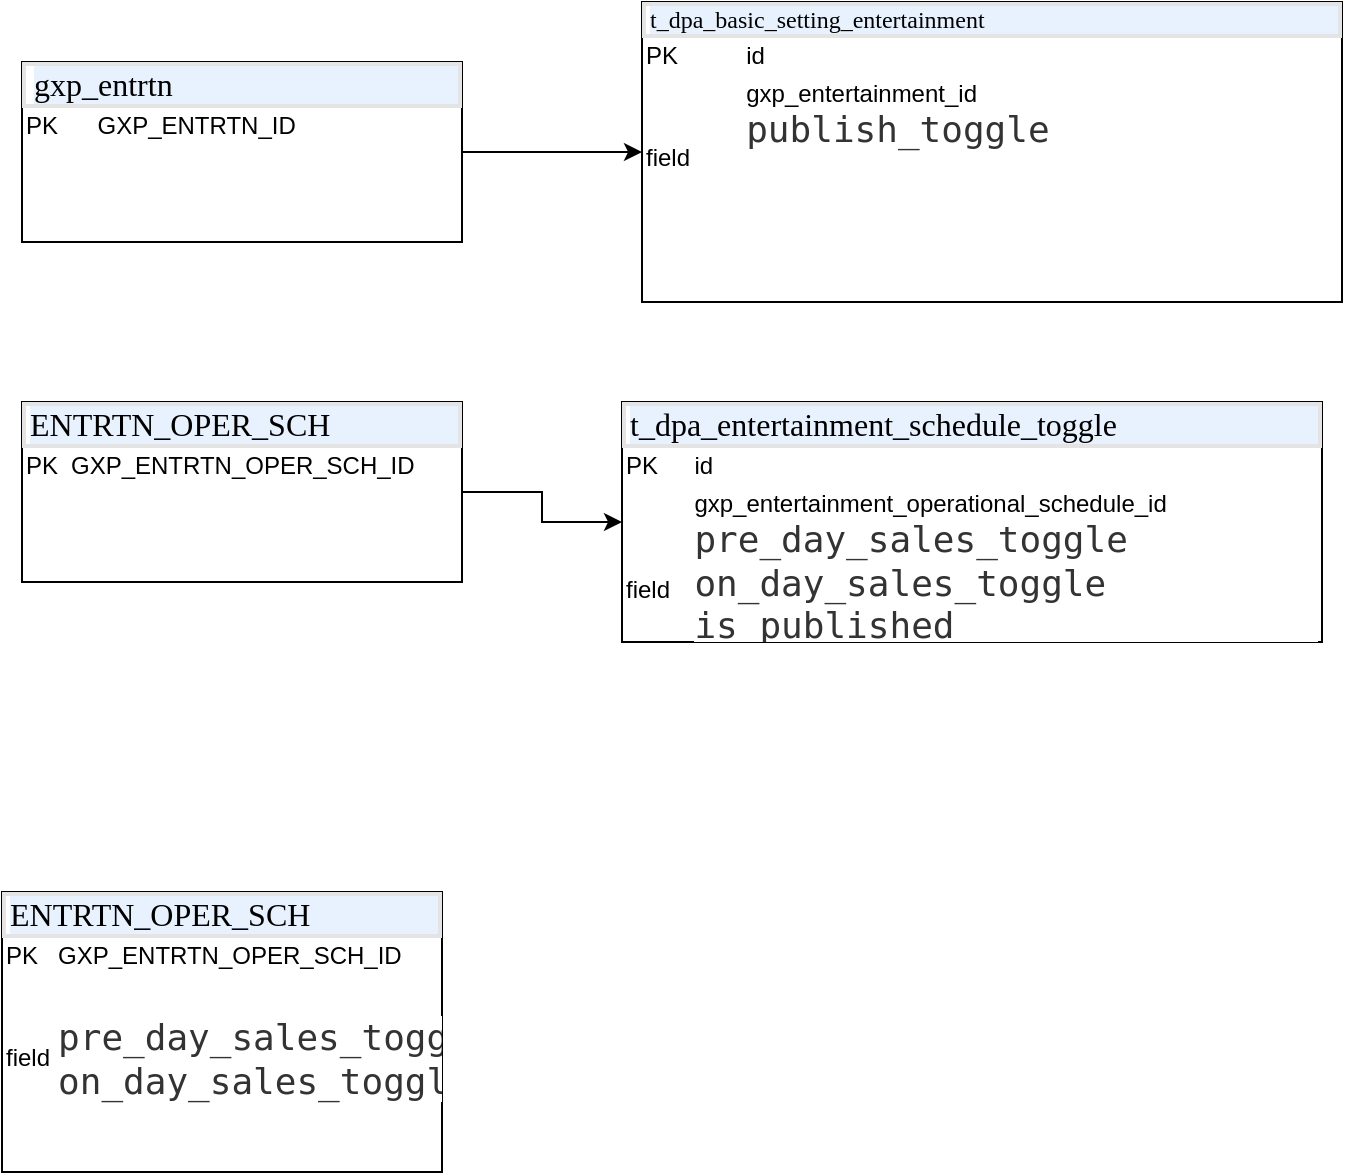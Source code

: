 <mxfile version="21.6.5" type="github">
  <diagram id="C5RBs43oDa-KdzZeNtuy" name="Page-1">
    <mxGraphModel dx="1306" dy="726" grid="1" gridSize="10" guides="1" tooltips="1" connect="1" arrows="1" fold="1" page="1" pageScale="1" pageWidth="827" pageHeight="1169" math="0" shadow="0">
      <root>
        <mxCell id="WIyWlLk6GJQsqaUBKTNV-0" />
        <mxCell id="WIyWlLk6GJQsqaUBKTNV-1" parent="WIyWlLk6GJQsqaUBKTNV-0" />
        <mxCell id="-ynvjf70cYfotxJSQ-TS-6" value="" style="edgeStyle=orthogonalEdgeStyle;rounded=0;orthogonalLoop=1;jettySize=auto;html=1;" edge="1" parent="WIyWlLk6GJQsqaUBKTNV-1" source="-ynvjf70cYfotxJSQ-TS-0" target="-ynvjf70cYfotxJSQ-TS-5">
          <mxGeometry relative="1" as="geometry" />
        </mxCell>
        <mxCell id="-ynvjf70cYfotxJSQ-TS-0" value="&lt;div style=&quot;box-sizing:border-box;width:100%;background:#e4e4e4;padding:2px;&quot;&gt;&lt;div style=&quot;background-color:#ffffff;padding:0px 0px 0px 2px;&quot;&gt;&lt;div style=&quot;font-family: Menlo; font-size: 12pt;&quot;&gt;&lt;p style=&quot;background-color:#e8f2fe;margin:0;&quot;&gt;ENTRTN_OPER_SCH&lt;/p&gt;&lt;/div&gt;&lt;/div&gt;&lt;/div&gt;&lt;table style=&quot;width:100%;font-size:1em;&quot; cellpadding=&quot;2&quot; cellspacing=&quot;0&quot;&gt;&lt;tbody&gt;&lt;tr&gt;&lt;td&gt;PK&lt;/td&gt;&lt;td&gt;GXP_ENTRTN_OPER_SCH_ID&lt;/td&gt;&lt;/tr&gt;&lt;tr&gt;&lt;td&gt;&lt;br&gt;&lt;/td&gt;&lt;td&gt;&lt;br&gt;&lt;/td&gt;&lt;/tr&gt;&lt;tr&gt;&lt;td&gt;&lt;/td&gt;&lt;td&gt;&lt;br&gt;&lt;/td&gt;&lt;/tr&gt;&lt;/tbody&gt;&lt;/table&gt;" style="verticalAlign=top;align=left;overflow=fill;html=1;whiteSpace=wrap;" vertex="1" parent="WIyWlLk6GJQsqaUBKTNV-1">
          <mxGeometry x="30" y="270" width="220" height="90" as="geometry" />
        </mxCell>
        <mxCell id="-ynvjf70cYfotxJSQ-TS-5" value="&lt;div style=&quot;box-sizing:border-box;width:100%;background:#e4e4e4;padding:2px;&quot;&gt;&lt;div style=&quot;background-color:#ffffff;padding:0px 0px 0px 2px;&quot;&gt;&lt;div style=&quot;font-family: Menlo; font-size: 12pt;&quot;&gt;&lt;p style=&quot;background-color:#e8f2fe;margin:0;&quot;&gt;t_dpa_entertainment_schedule_toggle&lt;/p&gt;&lt;/div&gt;&lt;/div&gt;&lt;/div&gt;&lt;table style=&quot;width:100%;font-size:1em;&quot; cellpadding=&quot;2&quot; cellspacing=&quot;0&quot;&gt;&lt;tbody&gt;&lt;tr&gt;&lt;td&gt;PK&lt;/td&gt;&lt;td&gt;id&lt;/td&gt;&lt;/tr&gt;&lt;tr&gt;&lt;td&gt;field&lt;/td&gt;&lt;td&gt;gxp_entertainment_operational_schedule_id&lt;br&gt;&lt;div style=&quot;background-color: rgb(255, 255, 255); color: rgb(51, 51, 51); font-family: Menlo-Regular, monospace; font-size: 13.5pt;&quot;&gt;pre_day_sales_toggle&lt;/div&gt;&lt;div style=&quot;background-color: rgb(255, 255, 255); color: rgb(51, 51, 51); font-family: Menlo-Regular, monospace; font-size: 13.5pt;&quot;&gt;on_day_sales_toggle&lt;/div&gt;&lt;div style=&quot;background-color: rgb(255, 255, 255); color: rgb(51, 51, 51); font-family: Menlo-Regular, monospace; font-size: 13.5pt;&quot;&gt;is_published&lt;/div&gt;&lt;div style=&quot;background-color: rgb(255, 255, 255); color: rgb(51, 51, 51); font-family: Menlo-Regular, monospace; font-size: 13.5pt;&quot;&gt;&lt;br&gt;&lt;/div&gt;&lt;/td&gt;&lt;/tr&gt;&lt;tr&gt;&lt;td&gt;&lt;/td&gt;&lt;td&gt;&lt;br&gt;&lt;/td&gt;&lt;/tr&gt;&lt;/tbody&gt;&lt;/table&gt;" style="verticalAlign=top;align=left;overflow=fill;html=1;whiteSpace=wrap;" vertex="1" parent="WIyWlLk6GJQsqaUBKTNV-1">
          <mxGeometry x="330" y="270" width="350" height="120" as="geometry" />
        </mxCell>
        <mxCell id="-ynvjf70cYfotxJSQ-TS-8" value="&lt;div style=&quot;box-sizing:border-box;width:100%;background:#e4e4e4;padding:2px;&quot;&gt;&lt;div style=&quot;background-color:#ffffff;padding:0px 0px 0px 2px;&quot;&gt;&lt;div style=&quot;&quot;&gt;&lt;p style=&quot;background-color: rgb(232, 242, 254); margin: 0px;&quot;&gt;&lt;font face=&quot;Menlo&quot;&gt;t_dpa_basic_setting_entertainment&lt;/font&gt;&lt;br&gt;&lt;/p&gt;&lt;/div&gt;&lt;/div&gt;&lt;/div&gt;&lt;table style=&quot;width:100%;font-size:1em;&quot; cellpadding=&quot;2&quot; cellspacing=&quot;0&quot;&gt;&lt;tbody&gt;&lt;tr&gt;&lt;td&gt;PK&lt;/td&gt;&lt;td&gt;id&lt;/td&gt;&lt;/tr&gt;&lt;tr&gt;&lt;td&gt;field&lt;/td&gt;&lt;td&gt;gxp_entertainment_id&lt;br&gt;&lt;div style=&quot;background-color: rgb(255, 255, 255); color: rgb(51, 51, 51); font-family: Menlo-Regular, monospace; font-size: 13.5pt;&quot;&gt;publish_toggle&lt;/div&gt;&lt;div style=&quot;background-color: rgb(255, 255, 255); color: rgb(51, 51, 51); font-family: Menlo-Regular, monospace; font-size: 13.5pt;&quot;&gt;&lt;br&gt;&lt;/div&gt;&lt;div style=&quot;background-color: rgb(255, 255, 255); color: rgb(51, 51, 51); font-family: Menlo-Regular, monospace; font-size: 13.5pt;&quot;&gt;&lt;br&gt;&lt;/div&gt;&lt;/td&gt;&lt;/tr&gt;&lt;tr&gt;&lt;td&gt;&lt;br&gt;&lt;/td&gt;&lt;td&gt;&lt;br&gt;&lt;/td&gt;&lt;/tr&gt;&lt;/tbody&gt;&lt;/table&gt;" style="verticalAlign=top;align=left;overflow=fill;html=1;whiteSpace=wrap;" vertex="1" parent="WIyWlLk6GJQsqaUBKTNV-1">
          <mxGeometry x="340" y="70" width="350" height="150" as="geometry" />
        </mxCell>
        <mxCell id="-ynvjf70cYfotxJSQ-TS-12" style="edgeStyle=orthogonalEdgeStyle;rounded=0;orthogonalLoop=1;jettySize=auto;html=1;exitX=1;exitY=0.5;exitDx=0;exitDy=0;entryX=0;entryY=0.5;entryDx=0;entryDy=0;" edge="1" parent="WIyWlLk6GJQsqaUBKTNV-1" source="-ynvjf70cYfotxJSQ-TS-10" target="-ynvjf70cYfotxJSQ-TS-8">
          <mxGeometry relative="1" as="geometry" />
        </mxCell>
        <mxCell id="-ynvjf70cYfotxJSQ-TS-10" value="&lt;div style=&quot;box-sizing:border-box;width:100%;background:#e4e4e4;padding:2px;&quot;&gt;&lt;div style=&quot;background-color:#ffffff;padding:0px 0px 0px 2px;&quot;&gt;&lt;div style=&quot;font-family: Menlo; font-size: 12pt;&quot;&gt;&lt;div style=&quot;padding: 0px 0px 0px 2px;&quot;&gt;&lt;div style=&quot;font-size: 12pt;&quot;&gt;&lt;p style=&quot;background-color:#e8f2fe;margin:0;&quot;&gt;gxp_entrtn&lt;/p&gt;&lt;/div&gt;&lt;/div&gt;&lt;/div&gt;&lt;/div&gt;&lt;/div&gt;&lt;table style=&quot;width:100%;font-size:1em;&quot; cellpadding=&quot;2&quot; cellspacing=&quot;0&quot;&gt;&lt;tbody&gt;&lt;tr&gt;&lt;td&gt;PK&lt;/td&gt;&lt;td&gt;GXP_ENTRTN_ID&lt;/td&gt;&lt;/tr&gt;&lt;tr&gt;&lt;td&gt;&lt;br&gt;&lt;/td&gt;&lt;td&gt;&lt;br&gt;&lt;/td&gt;&lt;/tr&gt;&lt;tr&gt;&lt;td&gt;&lt;/td&gt;&lt;td&gt;&lt;br&gt;&lt;/td&gt;&lt;/tr&gt;&lt;/tbody&gt;&lt;/table&gt;" style="verticalAlign=top;align=left;overflow=fill;html=1;whiteSpace=wrap;" vertex="1" parent="WIyWlLk6GJQsqaUBKTNV-1">
          <mxGeometry x="30" y="100" width="220" height="90" as="geometry" />
        </mxCell>
        <mxCell id="-ynvjf70cYfotxJSQ-TS-13" value="&lt;div style=&quot;box-sizing:border-box;width:100%;background:#e4e4e4;padding:2px;&quot;&gt;&lt;div style=&quot;background-color:#ffffff;padding:0px 0px 0px 2px;&quot;&gt;&lt;div style=&quot;font-family: Menlo; font-size: 12pt;&quot;&gt;&lt;p style=&quot;background-color:#e8f2fe;margin:0;&quot;&gt;ENTRTN_OPER_SCH&lt;/p&gt;&lt;/div&gt;&lt;/div&gt;&lt;/div&gt;&lt;table style=&quot;width:100%;font-size:1em;&quot; cellpadding=&quot;2&quot; cellspacing=&quot;0&quot;&gt;&lt;tbody&gt;&lt;tr&gt;&lt;td&gt;PK&lt;/td&gt;&lt;td&gt;GXP_ENTRTN_OPER_SCH_ID&lt;/td&gt;&lt;/tr&gt;&lt;tr&gt;&lt;td&gt;&lt;br&gt;&lt;/td&gt;&lt;td&gt;&lt;br&gt;&lt;/td&gt;&lt;/tr&gt;&lt;tr&gt;&lt;td&gt;field&lt;/td&gt;&lt;td&gt;&lt;div style=&quot;border-color: var(--border-color); background-color: rgb(255, 255, 255); color: rgb(51, 51, 51); font-family: Menlo-Regular, monospace; font-size: 13.5pt;&quot;&gt;pre_day_sales_toggle&lt;/div&gt;&lt;div style=&quot;border-color: var(--border-color); background-color: rgb(255, 255, 255); color: rgb(51, 51, 51); font-family: Menlo-Regular, monospace; font-size: 13.5pt;&quot;&gt;on_day_sales_toggle&lt;/div&gt;&lt;/td&gt;&lt;/tr&gt;&lt;/tbody&gt;&lt;/table&gt;" style="verticalAlign=top;align=left;overflow=fill;html=1;whiteSpace=wrap;" vertex="1" parent="WIyWlLk6GJQsqaUBKTNV-1">
          <mxGeometry x="20" y="515" width="220" height="140" as="geometry" />
        </mxCell>
      </root>
    </mxGraphModel>
  </diagram>
</mxfile>
